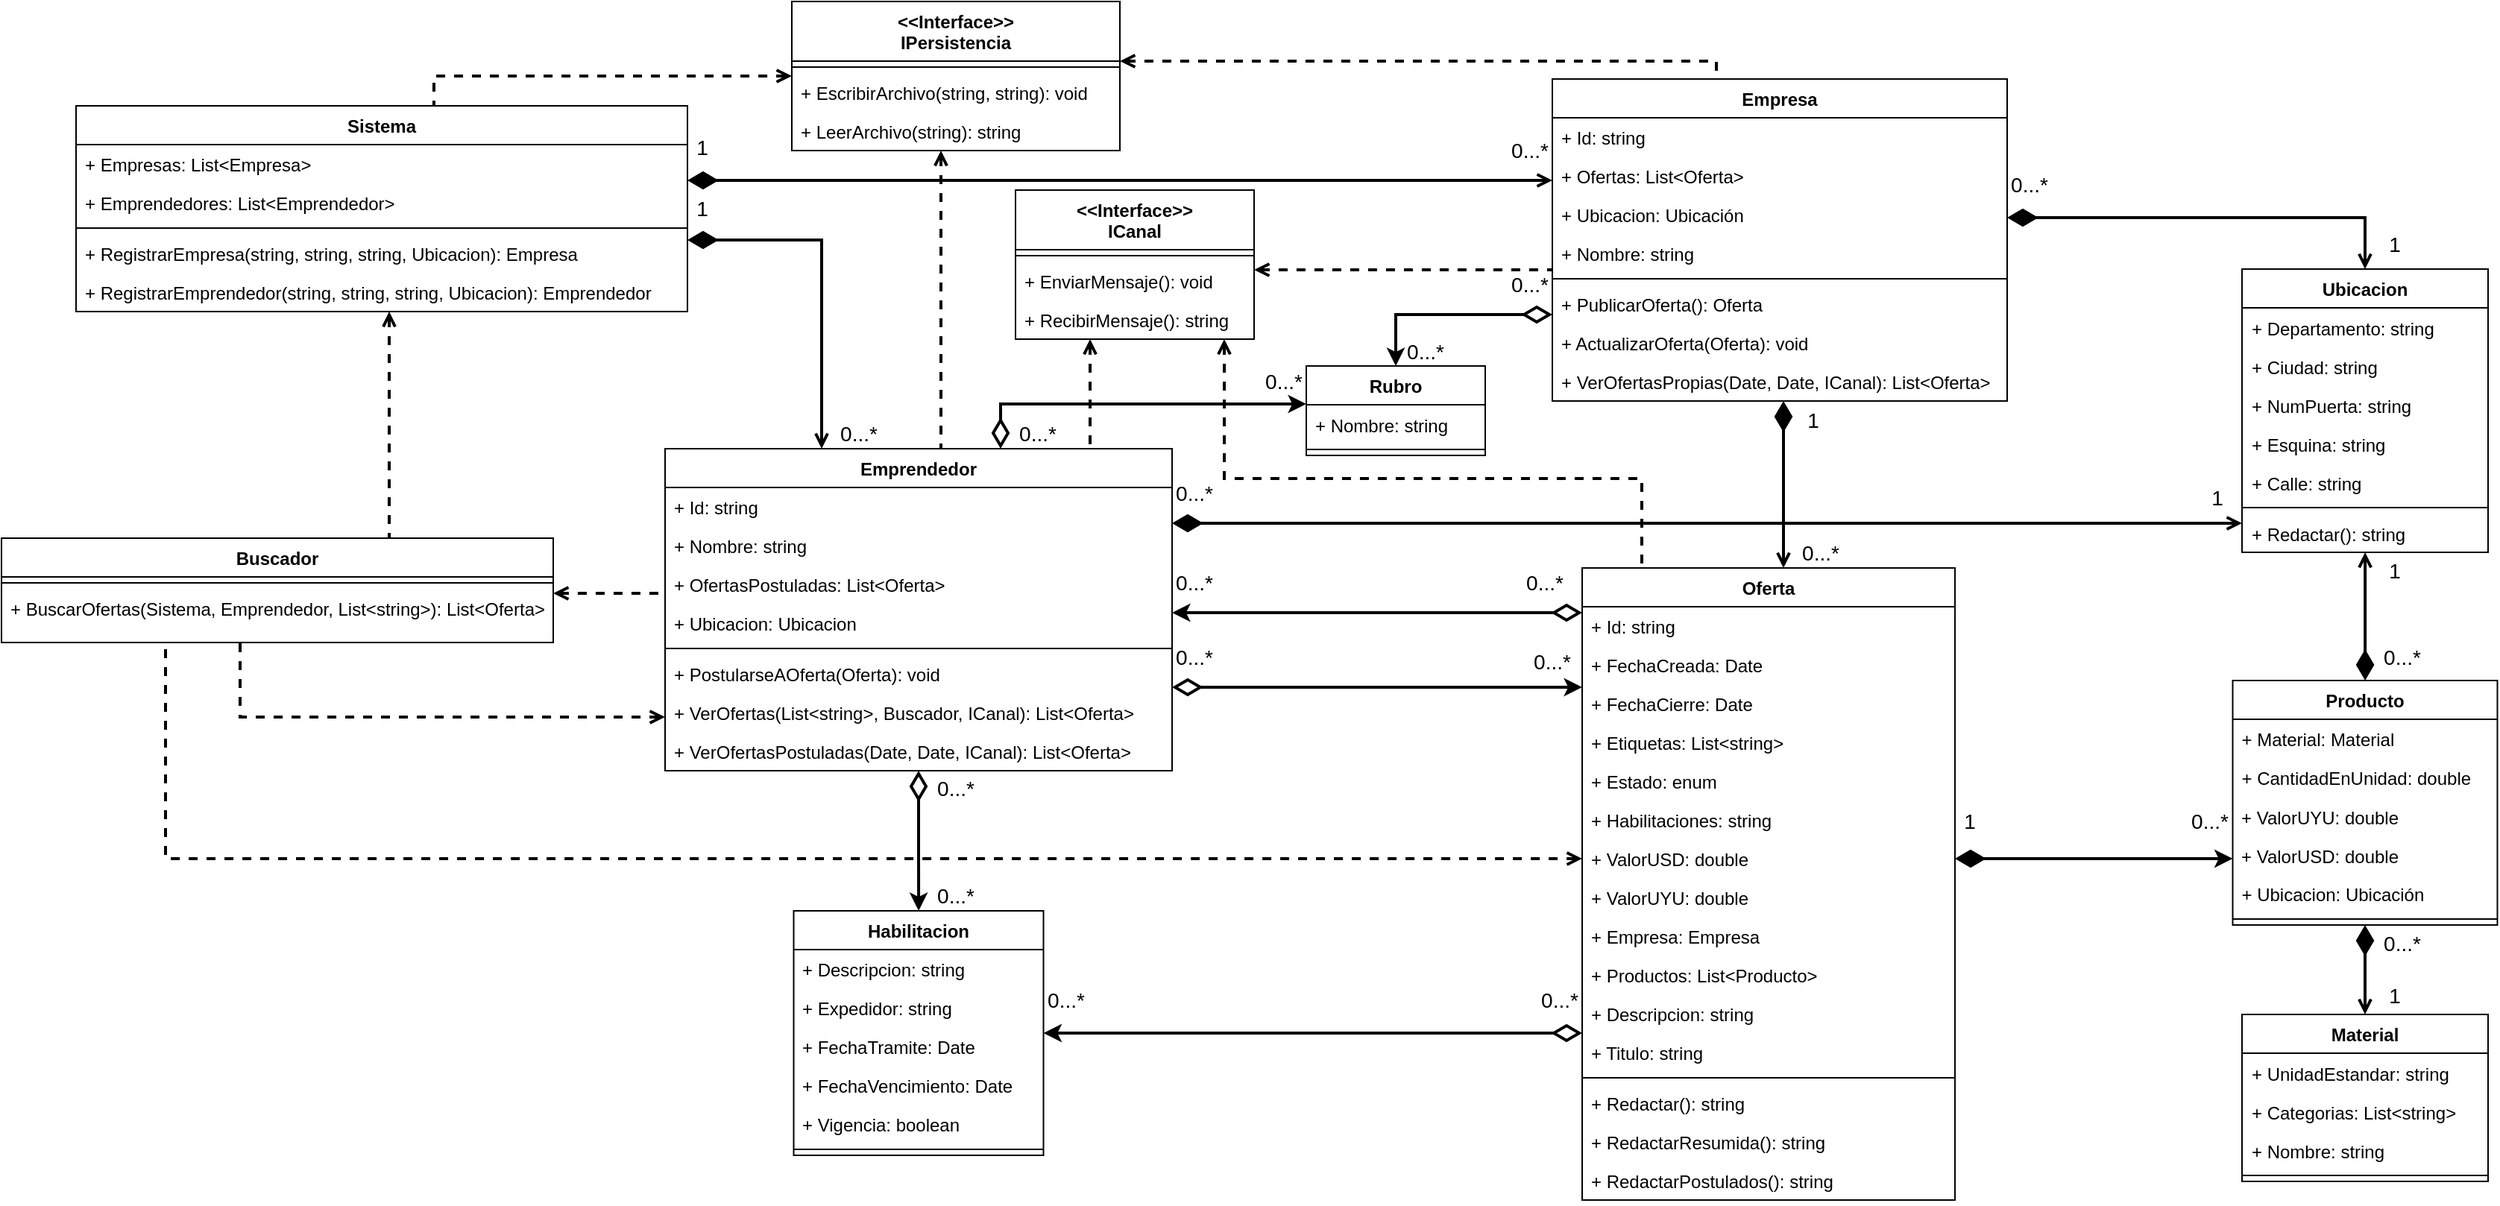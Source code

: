 <mxfile version="15.5.2" type="github">
  <diagram name="Page-1" id="c4acf3e9-155e-7222-9cf6-157b1a14988f">
    <mxGraphModel dx="2881" dy="1189" grid="1" gridSize="10" guides="1" tooltips="1" connect="1" arrows="1" fold="1" page="1" pageScale="1" pageWidth="850" pageHeight="1100" background="none" math="0" shadow="0">
      <root>
        <mxCell id="0" />
        <mxCell id="1" parent="0" />
        <mxCell id="OfuU6t0mR4pwS1KONoR3-117" style="edgeStyle=orthogonalEdgeStyle;rounded=0;orthogonalLoop=1;jettySize=auto;html=1;fontFamily=Verdana;fontSize=10;strokeWidth=2;endArrow=diamondThin;endFill=1;startArrow=open;startFill=0;endSize=15;startSize=6;" parent="1" source="vSx6mATfrNihocP2TiyH-39" target="vSx6mATfrNihocP2TiyH-15" edge="1">
          <mxGeometry relative="1" as="geometry">
            <Array as="points">
              <mxPoint x="835" y="360" />
              <mxPoint x="835" y="360" />
            </Array>
            <mxPoint x="720" y="340" as="sourcePoint" />
            <mxPoint x="525" y="335" as="targetPoint" />
          </mxGeometry>
        </mxCell>
        <mxCell id="OfuU6t0mR4pwS1KONoR3-112" style="edgeStyle=orthogonalEdgeStyle;rounded=0;orthogonalLoop=1;jettySize=auto;html=1;fontFamily=Verdana;fontSize=10;endArrow=diamondThin;endFill=1;startArrow=open;startFill=0;strokeWidth=2;endSize=15;" parent="1" source="vSx6mATfrNihocP2TiyH-28" target="vSx6mATfrNihocP2TiyH-12" edge="1">
          <mxGeometry relative="1" as="geometry">
            <Array as="points">
              <mxPoint x="190" y="160" />
            </Array>
            <mxPoint x="255" y="300" as="sourcePoint" />
          </mxGeometry>
        </mxCell>
        <mxCell id="OfuU6t0mR4pwS1KONoR3-115" style="edgeStyle=orthogonalEdgeStyle;rounded=0;orthogonalLoop=1;jettySize=auto;html=1;fontFamily=Verdana;fontSize=10;endArrow=diamondThin;endFill=1;startArrow=open;startFill=0;strokeWidth=2;endSize=15;" parent="1" source="vSx6mATfrNihocP2TiyH-15" target="vSx6mATfrNihocP2TiyH-12" edge="1">
          <mxGeometry relative="1" as="geometry">
            <mxPoint x="285" y="270" as="sourcePoint" />
            <Array as="points">
              <mxPoint x="290" y="120" />
              <mxPoint x="290" y="120" />
            </Array>
          </mxGeometry>
        </mxCell>
        <mxCell id="vSx6mATfrNihocP2TiyH-8" value="Buscador" style="swimlane;fontStyle=1;align=center;verticalAlign=top;childLayout=stackLayout;horizontal=1;startSize=26;horizontalStack=0;resizeParent=1;resizeParentMax=0;resizeLast=0;collapsible=1;marginBottom=0;hachureGap=4;pointerEvents=0;" parent="1" vertex="1">
          <mxGeometry x="-360" y="360" width="370" height="70" as="geometry" />
        </mxCell>
        <mxCell id="vSx6mATfrNihocP2TiyH-10" value="" style="line;strokeWidth=1;fillColor=none;align=left;verticalAlign=middle;spacingTop=-1;spacingLeft=3;spacingRight=3;rotatable=0;labelPosition=right;points=[];portConstraint=eastwest;" parent="vSx6mATfrNihocP2TiyH-8" vertex="1">
          <mxGeometry y="26" width="370" height="8" as="geometry" />
        </mxCell>
        <mxCell id="vSx6mATfrNihocP2TiyH-7" value="+ BuscarOfertas(Sistema, Emprendedor, List&amp;lt;string&amp;gt;): List&amp;lt;Oferta&amp;gt;" style="text;html=1;strokeColor=none;fillColor=none;align=left;verticalAlign=top;spacingLeft=4;spacingRight=4;whiteSpace=wrap;overflow=hidden;rotatable=0;points=[[0,0.5],[1,0.5]];portConstraint=eastwest;" parent="vSx6mATfrNihocP2TiyH-8" vertex="1">
          <mxGeometry y="34" width="370" height="36" as="geometry" />
        </mxCell>
        <mxCell id="vSx6mATfrNihocP2TiyH-12" value="Sistema&#xa;" style="swimlane;fontStyle=1;align=center;verticalAlign=top;childLayout=stackLayout;horizontal=1;startSize=26;horizontalStack=0;resizeParent=1;resizeParentMax=0;resizeLast=0;collapsible=1;marginBottom=0;hachureGap=4;pointerEvents=0;" parent="1" vertex="1">
          <mxGeometry x="-310" y="70" width="410" height="138" as="geometry" />
        </mxCell>
        <mxCell id="OfuU6t0mR4pwS1KONoR3-71" value="+ Empresas: List&lt;Empresa&gt;" style="text;strokeColor=none;fillColor=none;align=left;verticalAlign=top;spacingLeft=4;spacingRight=4;overflow=hidden;rotatable=0;points=[[0,0.5],[1,0.5]];portConstraint=eastwest;" parent="vSx6mATfrNihocP2TiyH-12" vertex="1">
          <mxGeometry y="26" width="410" height="26" as="geometry" />
        </mxCell>
        <mxCell id="OfuU6t0mR4pwS1KONoR3-72" value="+ Emprendedores: List&lt;Emprendedor&gt;" style="text;strokeColor=none;fillColor=none;align=left;verticalAlign=top;spacingLeft=4;spacingRight=4;overflow=hidden;rotatable=0;points=[[0,0.5],[1,0.5]];portConstraint=eastwest;" parent="vSx6mATfrNihocP2TiyH-12" vertex="1">
          <mxGeometry y="52" width="410" height="26" as="geometry" />
        </mxCell>
        <mxCell id="vSx6mATfrNihocP2TiyH-13" value="" style="line;strokeWidth=1;fillColor=none;align=left;verticalAlign=middle;spacingTop=-1;spacingLeft=3;spacingRight=3;rotatable=0;labelPosition=right;points=[];portConstraint=eastwest;" parent="vSx6mATfrNihocP2TiyH-12" vertex="1">
          <mxGeometry y="78" width="410" height="8" as="geometry" />
        </mxCell>
        <mxCell id="OfuU6t0mR4pwS1KONoR3-73" value="+ RegistrarEmpresa(string, string, string, Ubicacion): Empresa" style="text;strokeColor=none;fillColor=none;align=left;verticalAlign=top;spacingLeft=4;spacingRight=4;overflow=hidden;rotatable=0;points=[[0,0.5],[1,0.5]];portConstraint=eastwest;" parent="vSx6mATfrNihocP2TiyH-12" vertex="1">
          <mxGeometry y="86" width="410" height="26" as="geometry" />
        </mxCell>
        <mxCell id="OfuU6t0mR4pwS1KONoR3-74" value="+ RegistrarEmprendedor(string, string, string, Ubicacion): Emprendedor" style="text;strokeColor=none;fillColor=none;align=left;verticalAlign=top;spacingLeft=4;spacingRight=4;overflow=hidden;rotatable=0;points=[[0,0.5],[1,0.5]];portConstraint=eastwest;" parent="vSx6mATfrNihocP2TiyH-12" vertex="1">
          <mxGeometry y="112" width="410" height="26" as="geometry" />
        </mxCell>
        <mxCell id="vSx6mATfrNihocP2TiyH-15" value="Empresa" style="swimlane;fontStyle=1;align=center;verticalAlign=top;childLayout=stackLayout;horizontal=1;startSize=26;horizontalStack=0;resizeParent=1;resizeParentMax=0;resizeLast=0;collapsible=1;marginBottom=0;hachureGap=4;pointerEvents=0;" parent="1" vertex="1">
          <mxGeometry x="680" y="52" width="305" height="216" as="geometry" />
        </mxCell>
        <mxCell id="vSx6mATfrNihocP2TiyH-23" value="+ Id: string" style="text;strokeColor=none;fillColor=none;align=left;verticalAlign=top;spacingLeft=4;spacingRight=4;overflow=hidden;rotatable=0;points=[[0,0.5],[1,0.5]];portConstraint=eastwest;" parent="vSx6mATfrNihocP2TiyH-15" vertex="1">
          <mxGeometry y="26" width="305" height="26" as="geometry" />
        </mxCell>
        <mxCell id="OfuU6t0mR4pwS1KONoR3-102" value="+ Ofertas: List&amp;lt;Oferta&amp;gt;" style="text;html=1;strokeColor=none;fillColor=none;align=left;verticalAlign=top;spacingLeft=4;spacingRight=4;whiteSpace=wrap;overflow=hidden;rotatable=0;points=[[0,0.5],[1,0.5]];portConstraint=eastwest;" parent="vSx6mATfrNihocP2TiyH-15" vertex="1">
          <mxGeometry y="52" width="305" height="26" as="geometry" />
        </mxCell>
        <mxCell id="OfuU6t0mR4pwS1KONoR3-100" value="+ Ubicacion: Ubicación" style="text;strokeColor=none;fillColor=none;align=left;verticalAlign=top;spacingLeft=4;spacingRight=4;overflow=hidden;rotatable=0;points=[[0,0.5],[1,0.5]];portConstraint=eastwest;" parent="vSx6mATfrNihocP2TiyH-15" vertex="1">
          <mxGeometry y="78" width="305" height="26" as="geometry" />
        </mxCell>
        <mxCell id="OfuU6t0mR4pwS1KONoR3-99" value="+ Nombre: string" style="text;strokeColor=none;fillColor=none;align=left;verticalAlign=top;spacingLeft=4;spacingRight=4;overflow=hidden;rotatable=0;points=[[0,0.5],[1,0.5]];portConstraint=eastwest;" parent="vSx6mATfrNihocP2TiyH-15" vertex="1">
          <mxGeometry y="104" width="305" height="26" as="geometry" />
        </mxCell>
        <mxCell id="vSx6mATfrNihocP2TiyH-18" value="" style="line;strokeWidth=1;fillColor=none;align=left;verticalAlign=middle;spacingTop=-1;spacingLeft=3;spacingRight=3;rotatable=0;labelPosition=right;points=[];portConstraint=eastwest;" parent="vSx6mATfrNihocP2TiyH-15" vertex="1">
          <mxGeometry y="130" width="305" height="8" as="geometry" />
        </mxCell>
        <mxCell id="OfuU6t0mR4pwS1KONoR3-104" value="+ PublicarOferta(): Oferta" style="text;html=1;strokeColor=none;fillColor=none;align=left;verticalAlign=top;spacingLeft=4;spacingRight=4;whiteSpace=wrap;overflow=hidden;rotatable=0;points=[[0,0.5],[1,0.5]];portConstraint=eastwest;" parent="vSx6mATfrNihocP2TiyH-15" vertex="1">
          <mxGeometry y="138" width="305" height="26" as="geometry" />
        </mxCell>
        <mxCell id="vSx6mATfrNihocP2TiyH-120" value="+ ActualizarOferta(Oferta): void" style="text;html=1;strokeColor=none;fillColor=none;align=left;verticalAlign=top;spacingLeft=4;spacingRight=4;whiteSpace=wrap;overflow=hidden;rotatable=0;points=[[0,0.5],[1,0.5]];portConstraint=eastwest;" parent="vSx6mATfrNihocP2TiyH-15" vertex="1">
          <mxGeometry y="164" width="305" height="26" as="geometry" />
        </mxCell>
        <mxCell id="dwYmcji9vzRply6ok_k2-10" value="+ VerOfertasPropias(Date, Date, ICanal): List&amp;lt;Oferta&amp;gt;" style="text;html=1;strokeColor=none;fillColor=none;align=left;verticalAlign=top;spacingLeft=4;spacingRight=4;whiteSpace=wrap;overflow=hidden;rotatable=0;points=[[0,0.5],[1,0.5]];portConstraint=eastwest;" parent="vSx6mATfrNihocP2TiyH-15" vertex="1">
          <mxGeometry y="190" width="305" height="26" as="geometry" />
        </mxCell>
        <mxCell id="vSx6mATfrNihocP2TiyH-24" style="edgeStyle=orthogonalEdgeStyle;rounded=0;orthogonalLoop=1;jettySize=auto;html=1;fontFamily=Verdana;fontSize=10;endArrow=none;endFill=0;startArrow=open;startFill=0;dashed=1;strokeWidth=2;" parent="1" source="vSx6mATfrNihocP2TiyH-8" target="vSx6mATfrNihocP2TiyH-28" edge="1">
          <mxGeometry relative="1" as="geometry">
            <Array as="points">
              <mxPoint x="60" y="397" />
              <mxPoint x="60" y="397" />
            </Array>
            <mxPoint x="90" y="510" as="sourcePoint" />
            <mxPoint x="60" y="397" as="targetPoint" />
          </mxGeometry>
        </mxCell>
        <mxCell id="vSx6mATfrNihocP2TiyH-25" style="edgeStyle=orthogonalEdgeStyle;rounded=0;orthogonalLoop=1;jettySize=auto;html=1;fontFamily=Verdana;fontSize=10;endArrow=none;endFill=0;startArrow=open;startFill=0;dashed=1;strokeWidth=2;" parent="1" source="vSx6mATfrNihocP2TiyH-28" target="vSx6mATfrNihocP2TiyH-8" edge="1">
          <mxGeometry relative="1" as="geometry">
            <Array as="points">
              <mxPoint x="-200" y="480" />
            </Array>
            <mxPoint x="255" y="510" as="sourcePoint" />
            <mxPoint x="25" y="623" as="targetPoint" />
          </mxGeometry>
        </mxCell>
        <mxCell id="vSx6mATfrNihocP2TiyH-26" style="edgeStyle=orthogonalEdgeStyle;rounded=0;orthogonalLoop=1;jettySize=auto;html=1;fontFamily=Verdana;fontSize=10;endArrow=none;endFill=0;startArrow=open;startFill=0;dashed=1;strokeWidth=2;" parent="1" source="vSx6mATfrNihocP2TiyH-39" target="vSx6mATfrNihocP2TiyH-8" edge="1">
          <mxGeometry relative="1" as="geometry">
            <Array as="points">
              <mxPoint x="-250" y="575" />
            </Array>
            <mxPoint x="480" y="575" as="sourcePoint" />
            <mxPoint x="55" y="710" as="targetPoint" />
          </mxGeometry>
        </mxCell>
        <mxCell id="vSx6mATfrNihocP2TiyH-27" style="edgeStyle=orthogonalEdgeStyle;rounded=0;orthogonalLoop=1;jettySize=auto;html=1;fontFamily=Verdana;fontSize=10;endArrow=none;endFill=0;startArrow=open;startFill=0;dashed=1;strokeWidth=2;" parent="1" source="vSx6mATfrNihocP2TiyH-12" target="vSx6mATfrNihocP2TiyH-8" edge="1">
          <mxGeometry relative="1" as="geometry">
            <Array as="points">
              <mxPoint x="-100" y="340" />
              <mxPoint x="-100" y="340" />
            </Array>
            <mxPoint x="-180" y="230" as="sourcePoint" />
            <mxPoint x="-270" y="50" as="targetPoint" />
          </mxGeometry>
        </mxCell>
        <mxCell id="vSx6mATfrNihocP2TiyH-28" value="Emprendedor" style="swimlane;fontStyle=1;align=center;verticalAlign=top;childLayout=stackLayout;horizontal=1;startSize=26;horizontalStack=0;resizeParent=1;resizeParentMax=0;resizeLast=0;collapsible=1;marginBottom=0;hachureGap=4;pointerEvents=0;" parent="1" vertex="1">
          <mxGeometry x="85" y="300" width="340" height="216" as="geometry" />
        </mxCell>
        <mxCell id="OfuU6t0mR4pwS1KONoR3-89" value="+ Id: string" style="text;strokeColor=none;fillColor=none;align=left;verticalAlign=top;spacingLeft=4;spacingRight=4;overflow=hidden;rotatable=0;points=[[0,0.5],[1,0.5]];portConstraint=eastwest;" parent="vSx6mATfrNihocP2TiyH-28" vertex="1">
          <mxGeometry y="26" width="340" height="26" as="geometry" />
        </mxCell>
        <mxCell id="OfuU6t0mR4pwS1KONoR3-90" value="+ Nombre: string" style="text;strokeColor=none;fillColor=none;align=left;verticalAlign=top;spacingLeft=4;spacingRight=4;overflow=hidden;rotatable=0;points=[[0,0.5],[1,0.5]];portConstraint=eastwest;" parent="vSx6mATfrNihocP2TiyH-28" vertex="1">
          <mxGeometry y="52" width="340" height="26" as="geometry" />
        </mxCell>
        <mxCell id="OfuU6t0mR4pwS1KONoR3-93" value="+ OfertasPostuladas: List&amp;lt;Oferta&amp;gt;" style="text;html=1;strokeColor=none;fillColor=none;align=left;verticalAlign=top;spacingLeft=4;spacingRight=4;whiteSpace=wrap;overflow=hidden;rotatable=0;points=[[0,0.5],[1,0.5]];portConstraint=eastwest;" parent="vSx6mATfrNihocP2TiyH-28" vertex="1">
          <mxGeometry y="78" width="340" height="26" as="geometry" />
        </mxCell>
        <mxCell id="OfuU6t0mR4pwS1KONoR3-91" value="+ Ubicacion: Ubicacion" style="text;strokeColor=none;fillColor=none;align=left;verticalAlign=top;spacingLeft=4;spacingRight=4;overflow=hidden;rotatable=0;points=[[0,0.5],[1,0.5]];portConstraint=eastwest;" parent="vSx6mATfrNihocP2TiyH-28" vertex="1">
          <mxGeometry y="104" width="340" height="26" as="geometry" />
        </mxCell>
        <mxCell id="vSx6mATfrNihocP2TiyH-35" value="" style="line;strokeWidth=1;fillColor=none;align=left;verticalAlign=middle;spacingTop=-1;spacingLeft=3;spacingRight=3;rotatable=0;labelPosition=right;points=[];portConstraint=eastwest;" parent="vSx6mATfrNihocP2TiyH-28" vertex="1">
          <mxGeometry y="130" width="340" height="8" as="geometry" />
        </mxCell>
        <mxCell id="OfuU6t0mR4pwS1KONoR3-96" value="+ PostularseAOferta(Oferta): void" style="text;html=1;strokeColor=none;fillColor=none;align=left;verticalAlign=top;spacingLeft=4;spacingRight=4;whiteSpace=wrap;overflow=hidden;rotatable=0;points=[[0,0.5],[1,0.5]];portConstraint=eastwest;" parent="vSx6mATfrNihocP2TiyH-28" vertex="1">
          <mxGeometry y="138" width="340" height="26" as="geometry" />
        </mxCell>
        <mxCell id="dwYmcji9vzRply6ok_k2-11" value="+ VerOfertas(List&amp;lt;string&amp;gt;, Buscador, ICanal): List&amp;lt;Oferta&amp;gt;" style="text;html=1;strokeColor=none;fillColor=none;align=left;verticalAlign=top;spacingLeft=4;spacingRight=4;whiteSpace=wrap;overflow=hidden;rotatable=0;points=[[0,0.5],[1,0.5]];portConstraint=eastwest;" parent="vSx6mATfrNihocP2TiyH-28" vertex="1">
          <mxGeometry y="164" width="340" height="26" as="geometry" />
        </mxCell>
        <mxCell id="OfuU6t0mR4pwS1KONoR3-95" value="+ VerOfertasPostuladas(Date, Date, ICanal): List&amp;lt;Oferta&amp;gt;" style="text;html=1;strokeColor=none;fillColor=none;align=left;verticalAlign=top;spacingLeft=4;spacingRight=4;whiteSpace=wrap;overflow=hidden;rotatable=0;points=[[0,0.5],[1,0.5]];portConstraint=eastwest;" parent="vSx6mATfrNihocP2TiyH-28" vertex="1">
          <mxGeometry y="190" width="340" height="26" as="geometry" />
        </mxCell>
        <mxCell id="vSx6mATfrNihocP2TiyH-39" value="Oferta" style="swimlane;fontStyle=1;align=center;verticalAlign=top;childLayout=stackLayout;horizontal=1;startSize=26;horizontalStack=0;resizeParent=1;resizeParentMax=0;resizeLast=0;collapsible=1;marginBottom=0;hachureGap=4;pointerEvents=0;" parent="1" vertex="1">
          <mxGeometry x="700" y="380" width="250" height="424" as="geometry" />
        </mxCell>
        <mxCell id="OfuU6t0mR4pwS1KONoR3-68" value="+ Id: string" style="text;strokeColor=none;fillColor=none;align=left;verticalAlign=top;spacingLeft=4;spacingRight=4;overflow=hidden;rotatable=0;points=[[0,0.5],[1,0.5]];portConstraint=eastwest;" parent="vSx6mATfrNihocP2TiyH-39" vertex="1">
          <mxGeometry y="26" width="250" height="26" as="geometry" />
        </mxCell>
        <mxCell id="OfuU6t0mR4pwS1KONoR3-48" value="+ FechaCreada: Date" style="text;html=1;strokeColor=none;fillColor=none;align=left;verticalAlign=top;spacingLeft=4;spacingRight=4;whiteSpace=wrap;overflow=hidden;rotatable=0;points=[[0,0.5],[1,0.5]];portConstraint=eastwest;" parent="vSx6mATfrNihocP2TiyH-39" vertex="1">
          <mxGeometry y="52" width="250" height="26" as="geometry" />
        </mxCell>
        <mxCell id="OfuU6t0mR4pwS1KONoR3-49" value="+ FechaCierre: Date" style="text;html=1;strokeColor=none;fillColor=none;align=left;verticalAlign=top;spacingLeft=4;spacingRight=4;whiteSpace=wrap;overflow=hidden;rotatable=0;points=[[0,0.5],[1,0.5]];portConstraint=eastwest;" parent="vSx6mATfrNihocP2TiyH-39" vertex="1">
          <mxGeometry y="78" width="250" height="26" as="geometry" />
        </mxCell>
        <mxCell id="OfuU6t0mR4pwS1KONoR3-47" value="+ Etiquetas: List&amp;lt;string&amp;gt;" style="text;html=1;strokeColor=none;fillColor=none;align=left;verticalAlign=top;spacingLeft=4;spacingRight=4;whiteSpace=wrap;overflow=hidden;rotatable=0;points=[[0,0.5],[1,0.5]];portConstraint=eastwest;" parent="vSx6mATfrNihocP2TiyH-39" vertex="1">
          <mxGeometry y="104" width="250" height="26" as="geometry" />
        </mxCell>
        <mxCell id="OfuU6t0mR4pwS1KONoR3-46" value="+ Estado: enum" style="text;html=1;strokeColor=none;fillColor=none;align=left;verticalAlign=top;spacingLeft=4;spacingRight=4;whiteSpace=wrap;overflow=hidden;rotatable=0;points=[[0,0.5],[1,0.5]];portConstraint=eastwest;" parent="vSx6mATfrNihocP2TiyH-39" vertex="1">
          <mxGeometry y="130" width="250" height="26" as="geometry" />
        </mxCell>
        <mxCell id="dwYmcji9vzRply6ok_k2-9" value="+ Habilitaciones: string" style="text;html=1;strokeColor=none;fillColor=none;align=left;verticalAlign=top;spacingLeft=4;spacingRight=4;whiteSpace=wrap;overflow=hidden;rotatable=0;points=[[0,0.5],[1,0.5]];portConstraint=eastwest;" parent="vSx6mATfrNihocP2TiyH-39" vertex="1">
          <mxGeometry y="156" width="250" height="26" as="geometry" />
        </mxCell>
        <mxCell id="OfuU6t0mR4pwS1KONoR3-43" value="+ ValorUSD: double" style="text;html=1;strokeColor=none;fillColor=none;align=left;verticalAlign=top;spacingLeft=4;spacingRight=4;whiteSpace=wrap;overflow=hidden;rotatable=0;points=[[0,0.5],[1,0.5]];portConstraint=eastwest;" parent="vSx6mATfrNihocP2TiyH-39" vertex="1">
          <mxGeometry y="182" width="250" height="26" as="geometry" />
        </mxCell>
        <mxCell id="OfuU6t0mR4pwS1KONoR3-42" value="+ ValorUYU: double" style="text;html=1;strokeColor=none;fillColor=none;align=left;verticalAlign=top;spacingLeft=4;spacingRight=4;whiteSpace=wrap;overflow=hidden;rotatable=0;points=[[0,0.5],[1,0.5]];portConstraint=eastwest;" parent="vSx6mATfrNihocP2TiyH-39" vertex="1">
          <mxGeometry y="208" width="250" height="26" as="geometry" />
        </mxCell>
        <mxCell id="OfuU6t0mR4pwS1KONoR3-41" value="+ Empresa: Empresa" style="text;html=1;strokeColor=none;fillColor=none;align=left;verticalAlign=top;spacingLeft=4;spacingRight=4;whiteSpace=wrap;overflow=hidden;rotatable=0;points=[[0,0.5],[1,0.5]];portConstraint=eastwest;" parent="vSx6mATfrNihocP2TiyH-39" vertex="1">
          <mxGeometry y="234" width="250" height="26" as="geometry" />
        </mxCell>
        <mxCell id="OfuU6t0mR4pwS1KONoR3-40" value="+ Productos: List&lt;Producto&gt;" style="text;strokeColor=none;fillColor=none;align=left;verticalAlign=top;spacingLeft=4;spacingRight=4;overflow=hidden;rotatable=0;points=[[0,0.5],[1,0.5]];portConstraint=eastwest;" parent="vSx6mATfrNihocP2TiyH-39" vertex="1">
          <mxGeometry y="260" width="250" height="26" as="geometry" />
        </mxCell>
        <mxCell id="OfuU6t0mR4pwS1KONoR3-39" value="+ Descripcion: string" style="text;strokeColor=none;fillColor=none;align=left;verticalAlign=top;spacingLeft=4;spacingRight=4;overflow=hidden;rotatable=0;points=[[0,0.5],[1,0.5]];portConstraint=eastwest;" parent="vSx6mATfrNihocP2TiyH-39" vertex="1">
          <mxGeometry y="286" width="250" height="26" as="geometry" />
        </mxCell>
        <mxCell id="OfuU6t0mR4pwS1KONoR3-38" value="+ Titulo: string" style="text;strokeColor=none;fillColor=none;align=left;verticalAlign=top;spacingLeft=4;spacingRight=4;overflow=hidden;rotatable=0;points=[[0,0.5],[1,0.5]];portConstraint=eastwest;" parent="vSx6mATfrNihocP2TiyH-39" vertex="1">
          <mxGeometry y="312" width="250" height="26" as="geometry" />
        </mxCell>
        <mxCell id="vSx6mATfrNihocP2TiyH-45" value="" style="line;strokeWidth=1;fillColor=none;align=left;verticalAlign=middle;spacingTop=-1;spacingLeft=3;spacingRight=3;rotatable=0;labelPosition=right;points=[];portConstraint=eastwest;" parent="vSx6mATfrNihocP2TiyH-39" vertex="1">
          <mxGeometry y="338" width="250" height="8" as="geometry" />
        </mxCell>
        <mxCell id="OfuU6t0mR4pwS1KONoR3-53" value="+ Redactar(): string" style="text;html=1;strokeColor=none;fillColor=none;align=left;verticalAlign=top;spacingLeft=4;spacingRight=4;whiteSpace=wrap;overflow=hidden;rotatable=0;points=[[0,0.5],[1,0.5]];portConstraint=eastwest;" parent="vSx6mATfrNihocP2TiyH-39" vertex="1">
          <mxGeometry y="346" width="250" height="26" as="geometry" />
        </mxCell>
        <mxCell id="OfuU6t0mR4pwS1KONoR3-54" value="+ RedactarResumida(): string" style="text;html=1;strokeColor=none;fillColor=none;align=left;verticalAlign=top;spacingLeft=4;spacingRight=4;whiteSpace=wrap;overflow=hidden;rotatable=0;points=[[0,0.5],[1,0.5]];portConstraint=eastwest;" parent="vSx6mATfrNihocP2TiyH-39" vertex="1">
          <mxGeometry y="372" width="250" height="26" as="geometry" />
        </mxCell>
        <mxCell id="vSx6mATfrNihocP2TiyH-117" value="+ RedactarPostulados(): string" style="text;html=1;strokeColor=none;fillColor=none;align=left;verticalAlign=top;spacingLeft=4;spacingRight=4;whiteSpace=wrap;overflow=hidden;rotatable=0;points=[[0,0.5],[1,0.5]];portConstraint=eastwest;" parent="vSx6mATfrNihocP2TiyH-39" vertex="1">
          <mxGeometry y="398" width="250" height="26" as="geometry" />
        </mxCell>
        <mxCell id="vSx6mATfrNihocP2TiyH-48" style="edgeStyle=orthogonalEdgeStyle;rounded=0;orthogonalLoop=1;jettySize=auto;html=1;fontFamily=Verdana;fontSize=10;strokeWidth=2;startArrow=diamondThin;startFill=0;startSize=15;" parent="1" source="vSx6mATfrNihocP2TiyH-39" target="vSx6mATfrNihocP2TiyH-28" edge="1">
          <mxGeometry relative="1" as="geometry">
            <Array as="points">
              <mxPoint x="520" y="410" />
              <mxPoint x="520" y="410" />
            </Array>
            <mxPoint x="660" y="360" as="sourcePoint" />
            <mxPoint x="660" y="286" as="targetPoint" />
          </mxGeometry>
        </mxCell>
        <mxCell id="vSx6mATfrNihocP2TiyH-67" value="Producto" style="swimlane;fontStyle=1;align=center;verticalAlign=top;childLayout=stackLayout;horizontal=1;startSize=26;horizontalStack=0;resizeParent=1;resizeParentMax=0;resizeLast=0;collapsible=1;marginBottom=0;hachureGap=4;pointerEvents=0;" parent="1" vertex="1">
          <mxGeometry x="1136.25" y="455.5" width="177.5" height="164" as="geometry" />
        </mxCell>
        <mxCell id="OfuU6t0mR4pwS1KONoR3-34" value="+ Material: Material" style="text;strokeColor=none;fillColor=none;align=left;verticalAlign=top;spacingLeft=4;spacingRight=4;overflow=hidden;rotatable=0;points=[[0,0.5],[1,0.5]];portConstraint=eastwest;" parent="vSx6mATfrNihocP2TiyH-67" vertex="1">
          <mxGeometry y="26" width="177.5" height="26" as="geometry" />
        </mxCell>
        <mxCell id="OfuU6t0mR4pwS1KONoR3-25" value="+ CantidadEnUnidad: double" style="text;strokeColor=none;fillColor=none;align=left;verticalAlign=top;spacingLeft=4;spacingRight=4;overflow=hidden;rotatable=0;points=[[0,0.5],[1,0.5]];portConstraint=eastwest;" parent="vSx6mATfrNihocP2TiyH-67" vertex="1">
          <mxGeometry y="52" width="177.5" height="26" as="geometry" />
        </mxCell>
        <mxCell id="OfuU6t0mR4pwS1KONoR3-31" value="+ ValorUYU: double" style="text;html=1;strokeColor=none;fillColor=none;align=left;verticalAlign=top;spacingLeft=4;spacingRight=4;whiteSpace=wrap;overflow=hidden;rotatable=0;points=[[0,0.5],[1,0.5]];portConstraint=eastwest;" parent="vSx6mATfrNihocP2TiyH-67" vertex="1">
          <mxGeometry y="78" width="177.5" height="26" as="geometry" />
        </mxCell>
        <mxCell id="OfuU6t0mR4pwS1KONoR3-32" value="+ ValorUSD: double" style="text;html=1;strokeColor=none;fillColor=none;align=left;verticalAlign=top;spacingLeft=4;spacingRight=4;whiteSpace=wrap;overflow=hidden;rotatable=0;points=[[0,0.5],[1,0.5]];portConstraint=eastwest;" parent="vSx6mATfrNihocP2TiyH-67" vertex="1">
          <mxGeometry y="104" width="177.5" height="26" as="geometry" />
        </mxCell>
        <mxCell id="OfuU6t0mR4pwS1KONoR3-24" value="+ Ubicacion: Ubicación" style="text;strokeColor=none;fillColor=none;align=left;verticalAlign=top;spacingLeft=4;spacingRight=4;overflow=hidden;rotatable=0;points=[[0,0.5],[1,0.5]];portConstraint=eastwest;" parent="vSx6mATfrNihocP2TiyH-67" vertex="1">
          <mxGeometry y="130" width="177.5" height="26" as="geometry" />
        </mxCell>
        <mxCell id="vSx6mATfrNihocP2TiyH-70" value="" style="line;strokeWidth=1;fillColor=none;align=left;verticalAlign=middle;spacingTop=-1;spacingLeft=3;spacingRight=3;rotatable=0;labelPosition=right;points=[];portConstraint=eastwest;" parent="vSx6mATfrNihocP2TiyH-67" vertex="1">
          <mxGeometry y="156" width="177.5" height="8" as="geometry" />
        </mxCell>
        <mxCell id="vSx6mATfrNihocP2TiyH-73" style="edgeStyle=orthogonalEdgeStyle;rounded=0;orthogonalLoop=1;jettySize=auto;html=1;fontFamily=Verdana;fontSize=10;strokeWidth=2;startArrow=diamondThin;startFill=1;endSize=6;startSize=15;" parent="1" source="vSx6mATfrNihocP2TiyH-39" target="vSx6mATfrNihocP2TiyH-67" edge="1">
          <mxGeometry relative="1" as="geometry">
            <Array as="points">
              <mxPoint x="975" y="575" />
              <mxPoint x="975" y="575" />
            </Array>
            <mxPoint x="705" y="360" as="sourcePoint" />
            <mxPoint x="705" y="286" as="targetPoint" />
          </mxGeometry>
        </mxCell>
        <mxCell id="vSx6mATfrNihocP2TiyH-82" style="edgeStyle=orthogonalEdgeStyle;rounded=0;orthogonalLoop=1;jettySize=auto;html=1;fontFamily=Verdana;fontSize=10;endArrow=none;endFill=0;startArrow=open;startFill=0;dashed=1;strokeWidth=2;" parent="1" source="mH8yagIn12Yi0sGWKRNc-1" target="vSx6mATfrNihocP2TiyH-15" edge="1">
          <mxGeometry relative="1" as="geometry">
            <mxPoint x="595" y="186" as="sourcePoint" />
            <mxPoint x="155" y="130.0" as="targetPoint" />
            <Array as="points">
              <mxPoint x="600" y="180" />
              <mxPoint x="600" y="180" />
            </Array>
          </mxGeometry>
        </mxCell>
        <mxCell id="vSx6mATfrNihocP2TiyH-84" style="edgeStyle=orthogonalEdgeStyle;rounded=0;orthogonalLoop=1;jettySize=auto;html=1;fontFamily=Verdana;fontSize=10;endArrow=none;endFill=0;startArrow=open;startFill=0;dashed=1;strokeWidth=2;" parent="1" source="mH8yagIn12Yi0sGWKRNc-1" target="vSx6mATfrNihocP2TiyH-39" edge="1">
          <mxGeometry relative="1" as="geometry">
            <mxPoint x="535" y="323" as="sourcePoint" />
            <mxPoint x="590" y="323" as="targetPoint" />
            <Array as="points">
              <mxPoint x="460" y="320" />
              <mxPoint x="740" y="320" />
            </Array>
          </mxGeometry>
        </mxCell>
        <mxCell id="vSx6mATfrNihocP2TiyH-85" style="edgeStyle=orthogonalEdgeStyle;rounded=0;orthogonalLoop=1;jettySize=auto;html=1;fontFamily=Verdana;fontSize=10;endArrow=none;endFill=0;startArrow=open;startFill=0;dashed=1;strokeWidth=2;" parent="1" source="mH8yagIn12Yi0sGWKRNc-1" target="vSx6mATfrNihocP2TiyH-28" edge="1">
          <mxGeometry relative="1" as="geometry">
            <mxPoint x="480" y="256" as="sourcePoint" />
            <mxPoint x="800" y="360" as="targetPoint" />
            <Array as="points">
              <mxPoint x="370" y="270" />
              <mxPoint x="370" y="270" />
            </Array>
          </mxGeometry>
        </mxCell>
        <mxCell id="vSx6mATfrNihocP2TiyH-86" value="Material" style="swimlane;fontStyle=1;align=center;verticalAlign=top;childLayout=stackLayout;horizontal=1;startSize=26;horizontalStack=0;resizeParent=1;resizeParentMax=0;resizeLast=0;collapsible=1;marginBottom=0;hachureGap=4;pointerEvents=0;" parent="1" vertex="1">
          <mxGeometry x="1142.5" y="679.5" width="165" height="112" as="geometry" />
        </mxCell>
        <mxCell id="17acba5748e5396b-26" value="+ UnidadEstandar: string" style="text;html=1;strokeColor=none;fillColor=none;align=left;verticalAlign=top;spacingLeft=4;spacingRight=4;whiteSpace=wrap;overflow=hidden;rotatable=0;points=[[0,0.5],[1,0.5]];portConstraint=eastwest;" parent="vSx6mATfrNihocP2TiyH-86" vertex="1">
          <mxGeometry y="26" width="165" height="26" as="geometry" />
        </mxCell>
        <mxCell id="17acba5748e5396b-24" value="+ Categorias: List&amp;lt;string&amp;gt;" style="text;html=1;strokeColor=none;fillColor=none;align=left;verticalAlign=top;spacingLeft=4;spacingRight=4;whiteSpace=wrap;overflow=hidden;rotatable=0;points=[[0,0.5],[1,0.5]];portConstraint=eastwest;" parent="vSx6mATfrNihocP2TiyH-86" vertex="1">
          <mxGeometry y="52" width="165" height="26" as="geometry" />
        </mxCell>
        <mxCell id="17acba5748e5396b-21" value="+ Nombre: string" style="text;html=1;strokeColor=none;fillColor=none;align=left;verticalAlign=top;spacingLeft=4;spacingRight=4;whiteSpace=wrap;overflow=hidden;rotatable=0;points=[[0,0.5],[1,0.5]];portConstraint=eastwest;" parent="vSx6mATfrNihocP2TiyH-86" vertex="1">
          <mxGeometry y="78" width="165" height="26" as="geometry" />
        </mxCell>
        <mxCell id="vSx6mATfrNihocP2TiyH-92" value="" style="line;strokeWidth=1;fillColor=none;align=left;verticalAlign=middle;spacingTop=-1;spacingLeft=3;spacingRight=3;rotatable=0;labelPosition=right;points=[];portConstraint=eastwest;" parent="vSx6mATfrNihocP2TiyH-86" vertex="1">
          <mxGeometry y="104" width="165" height="8" as="geometry" />
        </mxCell>
        <mxCell id="vSx6mATfrNihocP2TiyH-93" style="edgeStyle=orthogonalEdgeStyle;rounded=0;orthogonalLoop=1;jettySize=auto;html=1;fontFamily=Verdana;fontSize=10;strokeWidth=2;endArrow=open;endFill=0;startArrow=diamondThin;startFill=1;startSize=15;" parent="1" source="vSx6mATfrNihocP2TiyH-67" target="vSx6mATfrNihocP2TiyH-86" edge="1">
          <mxGeometry relative="1" as="geometry">
            <Array as="points">
              <mxPoint x="1175" y="551.5" />
            </Array>
            <mxPoint x="1015" y="544.5" as="sourcePoint" />
            <mxPoint x="1285" y="249.5" as="targetPoint" />
          </mxGeometry>
        </mxCell>
        <mxCell id="vSx6mATfrNihocP2TiyH-94" value="Ubicacion" style="swimlane;fontStyle=1;align=center;verticalAlign=top;childLayout=stackLayout;horizontal=1;startSize=26;horizontalStack=0;resizeParent=1;resizeParentMax=0;resizeLast=0;collapsible=1;marginBottom=0;hachureGap=4;pointerEvents=0;" parent="1" vertex="1">
          <mxGeometry x="1142.5" y="179.5" width="165" height="190" as="geometry" />
        </mxCell>
        <mxCell id="OfuU6t0mR4pwS1KONoR3-12" value="+ Departamento: string" style="text;html=1;strokeColor=none;fillColor=none;align=left;verticalAlign=top;spacingLeft=4;spacingRight=4;whiteSpace=wrap;overflow=hidden;rotatable=0;points=[[0,0.5],[1,0.5]];portConstraint=eastwest;" parent="vSx6mATfrNihocP2TiyH-94" vertex="1">
          <mxGeometry y="26" width="165" height="26" as="geometry" />
        </mxCell>
        <mxCell id="OfuU6t0mR4pwS1KONoR3-11" value="+ Ciudad: string" style="text;html=1;strokeColor=none;fillColor=none;align=left;verticalAlign=top;spacingLeft=4;spacingRight=4;whiteSpace=wrap;overflow=hidden;rotatable=0;points=[[0,0.5],[1,0.5]];portConstraint=eastwest;" parent="vSx6mATfrNihocP2TiyH-94" vertex="1">
          <mxGeometry y="52" width="165" height="26" as="geometry" />
        </mxCell>
        <mxCell id="OfuU6t0mR4pwS1KONoR3-13" value="+ NumPuerta: string" style="text;html=1;strokeColor=none;fillColor=none;align=left;verticalAlign=top;spacingLeft=4;spacingRight=4;whiteSpace=wrap;overflow=hidden;rotatable=0;points=[[0,0.5],[1,0.5]];portConstraint=eastwest;" parent="vSx6mATfrNihocP2TiyH-94" vertex="1">
          <mxGeometry y="78" width="165" height="26" as="geometry" />
        </mxCell>
        <mxCell id="OfuU6t0mR4pwS1KONoR3-10" value="+ Esquina: string" style="text;html=1;strokeColor=none;fillColor=none;align=left;verticalAlign=top;spacingLeft=4;spacingRight=4;whiteSpace=wrap;overflow=hidden;rotatable=0;points=[[0,0.5],[1,0.5]];portConstraint=eastwest;" parent="vSx6mATfrNihocP2TiyH-94" vertex="1">
          <mxGeometry y="104" width="165" height="26" as="geometry" />
        </mxCell>
        <mxCell id="OfuU6t0mR4pwS1KONoR3-9" value="+ Calle: string" style="text;html=1;strokeColor=none;fillColor=none;align=left;verticalAlign=top;spacingLeft=4;spacingRight=4;whiteSpace=wrap;overflow=hidden;rotatable=0;points=[[0,0.5],[1,0.5]];portConstraint=eastwest;" parent="vSx6mATfrNihocP2TiyH-94" vertex="1">
          <mxGeometry y="130" width="165" height="26" as="geometry" />
        </mxCell>
        <mxCell id="vSx6mATfrNihocP2TiyH-100" value="" style="line;strokeWidth=1;fillColor=none;align=left;verticalAlign=middle;spacingTop=-1;spacingLeft=3;spacingRight=3;rotatable=0;labelPosition=right;points=[];portConstraint=eastwest;" parent="vSx6mATfrNihocP2TiyH-94" vertex="1">
          <mxGeometry y="156" width="165" height="8" as="geometry" />
        </mxCell>
        <mxCell id="vSx6mATfrNihocP2TiyH-101" value="+ Redactar(): string" style="text;html=1;strokeColor=none;fillColor=none;align=left;verticalAlign=top;spacingLeft=4;spacingRight=4;whiteSpace=wrap;overflow=hidden;rotatable=0;points=[[0,0.5],[1,0.5]];portConstraint=eastwest;" parent="vSx6mATfrNihocP2TiyH-94" vertex="1">
          <mxGeometry y="164" width="165" height="26" as="geometry" />
        </mxCell>
        <mxCell id="vSx6mATfrNihocP2TiyH-102" style="edgeStyle=orthogonalEdgeStyle;rounded=0;orthogonalLoop=1;jettySize=auto;html=1;fontFamily=Verdana;fontSize=10;strokeWidth=2;startArrow=diamondThin;startFill=1;startSize=15;endArrow=open;endFill=0;" parent="1" source="vSx6mATfrNihocP2TiyH-67" target="vSx6mATfrNihocP2TiyH-94" edge="1">
          <mxGeometry relative="1" as="geometry">
            <Array as="points">
              <mxPoint x="1225" y="429.5" />
              <mxPoint x="1225" y="429.5" />
            </Array>
            <mxPoint x="1255" y="403.5" as="sourcePoint" />
            <mxPoint x="1255" y="462.5" as="targetPoint" />
          </mxGeometry>
        </mxCell>
        <mxCell id="vSx6mATfrNihocP2TiyH-103" style="edgeStyle=orthogonalEdgeStyle;rounded=0;orthogonalLoop=1;jettySize=auto;html=1;fontFamily=Verdana;fontSize=10;strokeWidth=2;startArrow=diamondThin;startFill=1;endSize=6;startSize=15;endArrow=open;endFill=0;" parent="1" source="vSx6mATfrNihocP2TiyH-15" target="vSx6mATfrNihocP2TiyH-94" edge="1">
          <mxGeometry relative="1" as="geometry">
            <Array as="points">
              <mxPoint x="1025" y="145" />
              <mxPoint x="1025" y="145" />
            </Array>
            <mxPoint x="1255" y="290.0" as="sourcePoint" />
            <mxPoint x="1265" y="70" as="targetPoint" />
          </mxGeometry>
        </mxCell>
        <mxCell id="vSx6mATfrNihocP2TiyH-104" style="edgeStyle=orthogonalEdgeStyle;rounded=0;orthogonalLoop=1;jettySize=auto;html=1;fontFamily=Verdana;fontSize=10;strokeWidth=2;endArrow=open;endFill=0;startArrow=diamondThin;startFill=1;startSize=15;" parent="1" source="vSx6mATfrNihocP2TiyH-28" target="vSx6mATfrNihocP2TiyH-94" edge="1">
          <mxGeometry relative="1" as="geometry">
            <Array as="points">
              <mxPoint x="730" y="350" />
              <mxPoint x="730" y="350" />
            </Array>
            <mxPoint x="575" y="418" as="sourcePoint" />
            <mxPoint x="435" y="418" as="targetPoint" />
          </mxGeometry>
        </mxCell>
        <mxCell id="vSx6mATfrNihocP2TiyH-105" value="&lt;&lt;Interface&gt;&gt;&#xa;IPersistencia" style="swimlane;fontStyle=1;align=center;verticalAlign=top;childLayout=stackLayout;horizontal=1;startSize=40;horizontalStack=0;resizeParent=1;resizeParentMax=0;resizeLast=0;collapsible=1;marginBottom=0;hachureGap=4;pointerEvents=0;" parent="1" vertex="1">
          <mxGeometry x="170" width="220" height="100" as="geometry" />
        </mxCell>
        <mxCell id="vSx6mATfrNihocP2TiyH-111" value="" style="line;strokeWidth=1;fillColor=none;align=left;verticalAlign=middle;spacingTop=-1;spacingLeft=3;spacingRight=3;rotatable=0;labelPosition=right;points=[];portConstraint=eastwest;" parent="vSx6mATfrNihocP2TiyH-105" vertex="1">
          <mxGeometry y="40" width="220" height="8" as="geometry" />
        </mxCell>
        <mxCell id="vSx6mATfrNihocP2TiyH-113" value="+ EscribirArchivo(string, string): void" style="text;html=1;strokeColor=none;fillColor=none;align=left;verticalAlign=top;spacingLeft=4;spacingRight=4;whiteSpace=wrap;overflow=hidden;rotatable=0;points=[[0,0.5],[1,0.5]];portConstraint=eastwest;" parent="vSx6mATfrNihocP2TiyH-105" vertex="1">
          <mxGeometry y="48" width="220" height="26" as="geometry" />
        </mxCell>
        <mxCell id="vSx6mATfrNihocP2TiyH-112" value="+ LeerArchivo(string): string" style="text;html=1;strokeColor=none;fillColor=none;align=left;verticalAlign=top;spacingLeft=4;spacingRight=4;whiteSpace=wrap;overflow=hidden;rotatable=0;points=[[0,0.5],[1,0.5]];portConstraint=eastwest;" parent="vSx6mATfrNihocP2TiyH-105" vertex="1">
          <mxGeometry y="74" width="220" height="26" as="geometry" />
        </mxCell>
        <mxCell id="vSx6mATfrNihocP2TiyH-114" style="edgeStyle=orthogonalEdgeStyle;rounded=0;orthogonalLoop=1;jettySize=auto;html=1;fontFamily=Verdana;fontSize=10;endArrow=none;endFill=0;startArrow=open;startFill=0;dashed=1;strokeWidth=2;" parent="1" source="vSx6mATfrNihocP2TiyH-105" target="vSx6mATfrNihocP2TiyH-12" edge="1">
          <mxGeometry relative="1" as="geometry">
            <mxPoint x="630" y="130" as="sourcePoint" />
            <mxPoint x="110" y="130" as="targetPoint" />
            <Array as="points">
              <mxPoint x="300" y="50" />
              <mxPoint x="-70" y="50" />
            </Array>
          </mxGeometry>
        </mxCell>
        <mxCell id="vSx6mATfrNihocP2TiyH-115" style="edgeStyle=orthogonalEdgeStyle;rounded=0;orthogonalLoop=1;jettySize=auto;html=1;fontFamily=Verdana;fontSize=10;endArrow=none;endFill=0;startArrow=open;startFill=0;dashed=1;strokeWidth=2;" parent="1" source="vSx6mATfrNihocP2TiyH-105" target="vSx6mATfrNihocP2TiyH-15" edge="1">
          <mxGeometry relative="1" as="geometry">
            <mxPoint x="240" y="60.0" as="sourcePoint" />
            <mxPoint x="-60" y="80.0" as="targetPoint" />
            <Array as="points">
              <mxPoint x="790" y="40" />
            </Array>
          </mxGeometry>
        </mxCell>
        <mxCell id="vSx6mATfrNihocP2TiyH-116" style="edgeStyle=orthogonalEdgeStyle;rounded=0;orthogonalLoop=1;jettySize=auto;html=1;fontFamily=Verdana;fontSize=10;endArrow=none;endFill=0;startArrow=open;startFill=0;dashed=1;strokeWidth=2;" parent="1" source="vSx6mATfrNihocP2TiyH-105" target="vSx6mATfrNihocP2TiyH-28" edge="1">
          <mxGeometry relative="1" as="geometry">
            <mxPoint x="470" y="50.0" as="sourcePoint" />
            <mxPoint x="800" y="70.0" as="targetPoint" />
            <Array as="points">
              <mxPoint x="270" y="210" />
              <mxPoint x="270" y="210" />
            </Array>
          </mxGeometry>
        </mxCell>
        <mxCell id="PKBnGowhQyHv3xgLULpX-1" value="1" style="text;html=1;strokeColor=none;fillColor=none;align=center;verticalAlign=middle;whiteSpace=wrap;rounded=0;hachureGap=4;pointerEvents=0;fontSize=14;" parent="1" vertex="1">
          <mxGeometry x="845" y="268" width="20" height="25" as="geometry" />
        </mxCell>
        <mxCell id="PKBnGowhQyHv3xgLULpX-2" value="0...*" style="text;html=1;strokeColor=none;fillColor=none;align=center;verticalAlign=middle;whiteSpace=wrap;rounded=0;hachureGap=4;pointerEvents=0;fontSize=14;" parent="1" vertex="1">
          <mxGeometry x="845" y="360" width="30" height="20" as="geometry" />
        </mxCell>
        <mxCell id="PKBnGowhQyHv3xgLULpX-3" value="1" style="text;html=1;strokeColor=none;fillColor=none;align=center;verticalAlign=middle;whiteSpace=wrap;rounded=0;hachureGap=4;pointerEvents=0;fontSize=14;" parent="1" vertex="1">
          <mxGeometry x="1235" y="150" width="20" height="25" as="geometry" />
        </mxCell>
        <mxCell id="PKBnGowhQyHv3xgLULpX-4" value="0...*" style="text;html=1;strokeColor=none;fillColor=none;align=center;verticalAlign=middle;whiteSpace=wrap;rounded=0;hachureGap=4;pointerEvents=0;fontSize=14;" parent="1" vertex="1">
          <mxGeometry x="985" y="110" width="30" height="25" as="geometry" />
        </mxCell>
        <mxCell id="PKBnGowhQyHv3xgLULpX-5" value="1" style="text;html=1;strokeColor=none;fillColor=none;align=center;verticalAlign=middle;whiteSpace=wrap;rounded=0;hachureGap=4;pointerEvents=0;fontSize=14;" parent="1" vertex="1">
          <mxGeometry x="1235" y="369.5" width="20" height="25" as="geometry" />
        </mxCell>
        <mxCell id="PKBnGowhQyHv3xgLULpX-6" value="0...*" style="text;html=1;strokeColor=none;fillColor=none;align=center;verticalAlign=middle;whiteSpace=wrap;rounded=0;hachureGap=4;pointerEvents=0;fontSize=14;" parent="1" vertex="1">
          <mxGeometry x="1235" y="427.5" width="30" height="25" as="geometry" />
        </mxCell>
        <mxCell id="PKBnGowhQyHv3xgLULpX-7" value="0...*" style="text;html=1;strokeColor=none;fillColor=none;align=center;verticalAlign=middle;whiteSpace=wrap;rounded=0;hachureGap=4;pointerEvents=0;fontSize=14;" parent="1" vertex="1">
          <mxGeometry x="1235" y="619.5" width="30" height="25" as="geometry" />
        </mxCell>
        <mxCell id="PKBnGowhQyHv3xgLULpX-8" value="1" style="text;html=1;strokeColor=none;fillColor=none;align=center;verticalAlign=middle;whiteSpace=wrap;rounded=0;hachureGap=4;pointerEvents=0;fontSize=14;" parent="1" vertex="1">
          <mxGeometry x="1235" y="654.5" width="20" height="25" as="geometry" />
        </mxCell>
        <mxCell id="PKBnGowhQyHv3xgLULpX-10" value="0...*" style="text;html=1;strokeColor=none;fillColor=none;align=center;verticalAlign=middle;whiteSpace=wrap;rounded=0;hachureGap=4;pointerEvents=0;fontSize=14;" parent="1" vertex="1">
          <mxGeometry x="1106.25" y="537.5" width="30" height="25" as="geometry" />
        </mxCell>
        <mxCell id="PKBnGowhQyHv3xgLULpX-11" value="1" style="text;html=1;strokeColor=none;fillColor=none;align=center;verticalAlign=middle;whiteSpace=wrap;rounded=0;hachureGap=4;pointerEvents=0;fontSize=14;" parent="1" vertex="1">
          <mxGeometry x="950" y="537.5" width="20" height="25" as="geometry" />
        </mxCell>
        <mxCell id="PKBnGowhQyHv3xgLULpX-12" value="1" style="text;html=1;strokeColor=none;fillColor=none;align=center;verticalAlign=middle;whiteSpace=wrap;rounded=0;hachureGap=4;pointerEvents=0;fontSize=14;" parent="1" vertex="1">
          <mxGeometry x="100" y="85" width="20" height="25" as="geometry" />
        </mxCell>
        <mxCell id="PKBnGowhQyHv3xgLULpX-14" value="0...*" style="text;html=1;strokeColor=none;fillColor=none;align=center;verticalAlign=middle;whiteSpace=wrap;rounded=0;hachureGap=4;pointerEvents=0;fontSize=14;" parent="1" vertex="1">
          <mxGeometry x="650" y="90" width="30" height="20" as="geometry" />
        </mxCell>
        <mxCell id="PKBnGowhQyHv3xgLULpX-15" value="1" style="text;html=1;strokeColor=none;fillColor=none;align=center;verticalAlign=middle;whiteSpace=wrap;rounded=0;hachureGap=4;pointerEvents=0;fontSize=14;" parent="1" vertex="1">
          <mxGeometry x="100" y="126.5" width="20" height="25" as="geometry" />
        </mxCell>
        <mxCell id="PKBnGowhQyHv3xgLULpX-16" value="0...*" style="text;html=1;strokeColor=none;fillColor=none;align=center;verticalAlign=middle;whiteSpace=wrap;rounded=0;hachureGap=4;pointerEvents=0;fontSize=14;" parent="1" vertex="1">
          <mxGeometry x="200" y="280" width="30" height="20" as="geometry" />
        </mxCell>
        <mxCell id="PKBnGowhQyHv3xgLULpX-17" style="edgeStyle=orthogonalEdgeStyle;rounded=0;orthogonalLoop=1;jettySize=auto;html=1;fontFamily=Verdana;fontSize=10;strokeWidth=2;startArrow=diamondThin;startFill=0;startSize=15;" parent="1" source="vSx6mATfrNihocP2TiyH-28" target="vSx6mATfrNihocP2TiyH-39" edge="1">
          <mxGeometry relative="1" as="geometry">
            <Array as="points">
              <mxPoint x="500" y="460" />
              <mxPoint x="500" y="460" />
            </Array>
            <mxPoint x="575" y="418" as="sourcePoint" />
            <mxPoint x="435" y="418" as="targetPoint" />
          </mxGeometry>
        </mxCell>
        <mxCell id="dwYmcji9vzRply6ok_k2-1" value="0...*" style="text;html=1;strokeColor=none;fillColor=none;align=center;verticalAlign=middle;whiteSpace=wrap;rounded=0;hachureGap=4;pointerEvents=0;fontSize=14;" parent="1" vertex="1">
          <mxGeometry x="425" y="320" width="30" height="20" as="geometry" />
        </mxCell>
        <mxCell id="dwYmcji9vzRply6ok_k2-2" value="1" style="text;html=1;strokeColor=none;fillColor=none;align=center;verticalAlign=middle;whiteSpace=wrap;rounded=0;hachureGap=4;pointerEvents=0;fontSize=14;" parent="1" vertex="1">
          <mxGeometry x="1116.25" y="320" width="20" height="25" as="geometry" />
        </mxCell>
        <mxCell id="dwYmcji9vzRply6ok_k2-4" value="0...*" style="text;html=1;strokeColor=none;fillColor=none;align=center;verticalAlign=middle;whiteSpace=wrap;rounded=0;hachureGap=4;pointerEvents=0;fontSize=14;" parent="1" vertex="1">
          <mxGeometry x="425" y="430" width="30" height="20" as="geometry" />
        </mxCell>
        <mxCell id="dwYmcji9vzRply6ok_k2-6" value="0...*" style="text;html=1;strokeColor=none;fillColor=none;align=center;verticalAlign=middle;whiteSpace=wrap;rounded=0;hachureGap=4;pointerEvents=0;fontSize=14;" parent="1" vertex="1">
          <mxGeometry x="665" y="432.5" width="30" height="20" as="geometry" />
        </mxCell>
        <mxCell id="dwYmcji9vzRply6ok_k2-7" value="0...*" style="text;html=1;strokeColor=none;fillColor=none;align=center;verticalAlign=middle;whiteSpace=wrap;rounded=0;hachureGap=4;pointerEvents=0;fontSize=14;" parent="1" vertex="1">
          <mxGeometry x="660" y="380" width="30" height="20" as="geometry" />
        </mxCell>
        <mxCell id="dwYmcji9vzRply6ok_k2-8" value="0...*" style="text;html=1;strokeColor=none;fillColor=none;align=center;verticalAlign=middle;whiteSpace=wrap;rounded=0;hachureGap=4;pointerEvents=0;fontSize=14;" parent="1" vertex="1">
          <mxGeometry x="425" y="380" width="30" height="20" as="geometry" />
        </mxCell>
        <mxCell id="mH8yagIn12Yi0sGWKRNc-1" value="&lt;&lt;Interface&gt;&gt;&#xa;ICanal" style="swimlane;fontStyle=1;align=center;verticalAlign=top;childLayout=stackLayout;horizontal=1;startSize=40;horizontalStack=0;resizeParent=1;resizeParentMax=0;resizeLast=0;collapsible=1;marginBottom=0;hachureGap=4;pointerEvents=0;" parent="1" vertex="1">
          <mxGeometry x="320" y="126.5" width="160" height="100" as="geometry" />
        </mxCell>
        <mxCell id="mH8yagIn12Yi0sGWKRNc-2" value="" style="line;strokeWidth=1;fillColor=none;align=left;verticalAlign=middle;spacingTop=-1;spacingLeft=3;spacingRight=3;rotatable=0;labelPosition=right;points=[];portConstraint=eastwest;" parent="mH8yagIn12Yi0sGWKRNc-1" vertex="1">
          <mxGeometry y="40" width="160" height="8" as="geometry" />
        </mxCell>
        <mxCell id="vSx6mATfrNihocP2TiyH-75" value="+ EnviarMensaje(): void" style="text;strokeColor=none;fillColor=none;align=left;verticalAlign=top;spacingLeft=4;spacingRight=4;overflow=hidden;rotatable=0;points=[[0,0.5],[1,0.5]];portConstraint=eastwest;" parent="mH8yagIn12Yi0sGWKRNc-1" vertex="1">
          <mxGeometry y="48" width="160" height="26" as="geometry" />
        </mxCell>
        <mxCell id="vSx6mATfrNihocP2TiyH-76" value="+ RecibirMensaje(): string" style="text;strokeColor=none;fillColor=none;align=left;verticalAlign=top;spacingLeft=4;spacingRight=4;overflow=hidden;rotatable=0;points=[[0,0.5],[1,0.5]];portConstraint=eastwest;" parent="mH8yagIn12Yi0sGWKRNc-1" vertex="1">
          <mxGeometry y="74" width="160" height="26" as="geometry" />
        </mxCell>
        <mxCell id="FSzWA0WFF1zu2NpBAVLJ-1" value="Rubro" style="swimlane;fontStyle=1;align=center;verticalAlign=top;childLayout=stackLayout;horizontal=1;startSize=26;horizontalStack=0;resizeParent=1;resizeParentMax=0;resizeLast=0;collapsible=1;marginBottom=0;hachureGap=4;pointerEvents=0;" vertex="1" parent="1">
          <mxGeometry x="515" y="244.5" width="120" height="60" as="geometry" />
        </mxCell>
        <mxCell id="FSzWA0WFF1zu2NpBAVLJ-2" value="+ Nombre: string" style="text;html=1;strokeColor=none;fillColor=none;align=left;verticalAlign=top;spacingLeft=4;spacingRight=4;whiteSpace=wrap;overflow=hidden;rotatable=0;points=[[0,0.5],[1,0.5]];portConstraint=eastwest;" vertex="1" parent="FSzWA0WFF1zu2NpBAVLJ-1">
          <mxGeometry y="26" width="120" height="26" as="geometry" />
        </mxCell>
        <mxCell id="FSzWA0WFF1zu2NpBAVLJ-7" value="" style="line;strokeWidth=1;fillColor=none;align=left;verticalAlign=middle;spacingTop=-1;spacingLeft=3;spacingRight=3;rotatable=0;labelPosition=right;points=[];portConstraint=eastwest;" vertex="1" parent="FSzWA0WFF1zu2NpBAVLJ-1">
          <mxGeometry y="52" width="120" height="8" as="geometry" />
        </mxCell>
        <mxCell id="FSzWA0WFF1zu2NpBAVLJ-8" value="Habilitacion" style="swimlane;fontStyle=1;align=center;verticalAlign=top;childLayout=stackLayout;horizontal=1;startSize=26;horizontalStack=0;resizeParent=1;resizeParentMax=0;resizeLast=0;collapsible=1;marginBottom=0;hachureGap=4;pointerEvents=0;" vertex="1" parent="1">
          <mxGeometry x="171.25" y="610" width="167.5" height="164" as="geometry" />
        </mxCell>
        <mxCell id="FSzWA0WFF1zu2NpBAVLJ-9" value="+ Descripcion: string" style="text;html=1;strokeColor=none;fillColor=none;align=left;verticalAlign=top;spacingLeft=4;spacingRight=4;whiteSpace=wrap;overflow=hidden;rotatable=0;points=[[0,0.5],[1,0.5]];portConstraint=eastwest;" vertex="1" parent="FSzWA0WFF1zu2NpBAVLJ-8">
          <mxGeometry y="26" width="167.5" height="26" as="geometry" />
        </mxCell>
        <mxCell id="FSzWA0WFF1zu2NpBAVLJ-12" value="+ Expedidor: string" style="text;html=1;strokeColor=none;fillColor=none;align=left;verticalAlign=top;spacingLeft=4;spacingRight=4;whiteSpace=wrap;overflow=hidden;rotatable=0;points=[[0,0.5],[1,0.5]];portConstraint=eastwest;" vertex="1" parent="FSzWA0WFF1zu2NpBAVLJ-8">
          <mxGeometry y="52" width="167.5" height="26" as="geometry" />
        </mxCell>
        <mxCell id="FSzWA0WFF1zu2NpBAVLJ-14" value="+ FechaTramite: Date" style="text;html=1;strokeColor=none;fillColor=none;align=left;verticalAlign=top;spacingLeft=4;spacingRight=4;whiteSpace=wrap;overflow=hidden;rotatable=0;points=[[0,0.5],[1,0.5]];portConstraint=eastwest;" vertex="1" parent="FSzWA0WFF1zu2NpBAVLJ-8">
          <mxGeometry y="78" width="167.5" height="26" as="geometry" />
        </mxCell>
        <mxCell id="FSzWA0WFF1zu2NpBAVLJ-13" value="+ FechaVencimiento: Date" style="text;html=1;strokeColor=none;fillColor=none;align=left;verticalAlign=top;spacingLeft=4;spacingRight=4;whiteSpace=wrap;overflow=hidden;rotatable=0;points=[[0,0.5],[1,0.5]];portConstraint=eastwest;" vertex="1" parent="FSzWA0WFF1zu2NpBAVLJ-8">
          <mxGeometry y="104" width="167.5" height="26" as="geometry" />
        </mxCell>
        <mxCell id="FSzWA0WFF1zu2NpBAVLJ-11" value="+ Vigencia: boolean" style="text;html=1;strokeColor=none;fillColor=none;align=left;verticalAlign=top;spacingLeft=4;spacingRight=4;whiteSpace=wrap;overflow=hidden;rotatable=0;points=[[0,0.5],[1,0.5]];portConstraint=eastwest;" vertex="1" parent="FSzWA0WFF1zu2NpBAVLJ-8">
          <mxGeometry y="130" width="167.5" height="26" as="geometry" />
        </mxCell>
        <mxCell id="FSzWA0WFF1zu2NpBAVLJ-10" value="" style="line;strokeWidth=1;fillColor=none;align=left;verticalAlign=middle;spacingTop=-1;spacingLeft=3;spacingRight=3;rotatable=0;labelPosition=right;points=[];portConstraint=eastwest;" vertex="1" parent="FSzWA0WFF1zu2NpBAVLJ-8">
          <mxGeometry y="156" width="167.5" height="8" as="geometry" />
        </mxCell>
        <mxCell id="FSzWA0WFF1zu2NpBAVLJ-16" value="0...*" style="text;html=1;strokeColor=none;fillColor=none;align=center;verticalAlign=middle;whiteSpace=wrap;rounded=0;hachureGap=4;pointerEvents=0;fontSize=14;" vertex="1" parent="1">
          <mxGeometry x="265" y="518" width="30" height="20" as="geometry" />
        </mxCell>
        <mxCell id="FSzWA0WFF1zu2NpBAVLJ-17" value="0...*" style="text;html=1;strokeColor=none;fillColor=none;align=center;verticalAlign=middle;whiteSpace=wrap;rounded=0;hachureGap=4;pointerEvents=0;fontSize=14;" vertex="1" parent="1">
          <mxGeometry x="265" y="590" width="30" height="20" as="geometry" />
        </mxCell>
        <mxCell id="FSzWA0WFF1zu2NpBAVLJ-18" style="edgeStyle=orthogonalEdgeStyle;rounded=0;orthogonalLoop=1;jettySize=auto;html=1;fontFamily=Verdana;fontSize=10;strokeWidth=2;startArrow=diamondThin;startFill=0;startSize=15;" edge="1" parent="1" source="vSx6mATfrNihocP2TiyH-28" target="FSzWA0WFF1zu2NpBAVLJ-8">
          <mxGeometry relative="1" as="geometry">
            <Array as="points" />
            <mxPoint x="410" y="599.5" as="sourcePoint" />
            <mxPoint x="550" y="599.5" as="targetPoint" />
          </mxGeometry>
        </mxCell>
        <mxCell id="FSzWA0WFF1zu2NpBAVLJ-19" style="edgeStyle=orthogonalEdgeStyle;rounded=0;orthogonalLoop=1;jettySize=auto;html=1;fontFamily=Verdana;fontSize=10;strokeWidth=2;startArrow=diamondThin;startFill=0;startSize=15;" edge="1" parent="1" source="vSx6mATfrNihocP2TiyH-39" target="FSzWA0WFF1zu2NpBAVLJ-8">
          <mxGeometry relative="1" as="geometry">
            <Array as="points">
              <mxPoint x="530" y="692" />
              <mxPoint x="530" y="692" />
            </Array>
            <mxPoint x="265" y="552" as="sourcePoint" />
            <mxPoint x="265" y="620" as="targetPoint" />
          </mxGeometry>
        </mxCell>
        <mxCell id="FSzWA0WFF1zu2NpBAVLJ-20" style="edgeStyle=orthogonalEdgeStyle;rounded=0;orthogonalLoop=1;jettySize=auto;html=1;fontFamily=Verdana;fontSize=10;strokeWidth=2;startArrow=diamondThin;startFill=0;startSize=15;" edge="1" parent="1" source="vSx6mATfrNihocP2TiyH-15" target="FSzWA0WFF1zu2NpBAVLJ-1">
          <mxGeometry relative="1" as="geometry">
            <Array as="points">
              <mxPoint x="575" y="210" />
            </Array>
            <mxPoint x="435.0" y="469.941" as="sourcePoint" />
            <mxPoint x="710.0" y="469.941" as="targetPoint" />
          </mxGeometry>
        </mxCell>
        <mxCell id="FSzWA0WFF1zu2NpBAVLJ-21" style="edgeStyle=orthogonalEdgeStyle;rounded=0;orthogonalLoop=1;jettySize=auto;html=1;fontFamily=Verdana;fontSize=10;strokeWidth=2;startArrow=diamondThin;startFill=0;startSize=15;" edge="1" parent="1" source="vSx6mATfrNihocP2TiyH-28" target="FSzWA0WFF1zu2NpBAVLJ-1">
          <mxGeometry relative="1" as="geometry">
            <Array as="points">
              <mxPoint x="310" y="270" />
            </Array>
            <mxPoint x="765" y="305.5" as="sourcePoint" />
            <mxPoint x="660" y="340" as="targetPoint" />
          </mxGeometry>
        </mxCell>
        <mxCell id="FSzWA0WFF1zu2NpBAVLJ-22" value="0...*" style="text;html=1;strokeColor=none;fillColor=none;align=center;verticalAlign=middle;whiteSpace=wrap;rounded=0;hachureGap=4;pointerEvents=0;fontSize=14;" vertex="1" parent="1">
          <mxGeometry x="320" y="280" width="30" height="20" as="geometry" />
        </mxCell>
        <mxCell id="FSzWA0WFF1zu2NpBAVLJ-23" value="0...*" style="text;html=1;strokeColor=none;fillColor=none;align=center;verticalAlign=middle;whiteSpace=wrap;rounded=0;hachureGap=4;pointerEvents=0;fontSize=14;" vertex="1" parent="1">
          <mxGeometry x="485" y="244.5" width="30" height="20" as="geometry" />
        </mxCell>
        <mxCell id="FSzWA0WFF1zu2NpBAVLJ-24" value="0...*" style="text;html=1;strokeColor=none;fillColor=none;align=center;verticalAlign=middle;whiteSpace=wrap;rounded=0;hachureGap=4;pointerEvents=0;fontSize=14;" vertex="1" parent="1">
          <mxGeometry x="650" y="179.5" width="30" height="20" as="geometry" />
        </mxCell>
        <mxCell id="FSzWA0WFF1zu2NpBAVLJ-25" value="0...*" style="text;html=1;strokeColor=none;fillColor=none;align=center;verticalAlign=middle;whiteSpace=wrap;rounded=0;hachureGap=4;pointerEvents=0;fontSize=14;" vertex="1" parent="1">
          <mxGeometry x="580" y="224.5" width="30" height="20" as="geometry" />
        </mxCell>
        <mxCell id="FSzWA0WFF1zu2NpBAVLJ-28" value="0...*" style="text;html=1;strokeColor=none;fillColor=none;align=center;verticalAlign=middle;whiteSpace=wrap;rounded=0;hachureGap=4;pointerEvents=0;fontSize=14;" vertex="1" parent="1">
          <mxGeometry x="338.75" y="659.5" width="30" height="20" as="geometry" />
        </mxCell>
        <mxCell id="FSzWA0WFF1zu2NpBAVLJ-29" value="0...*" style="text;html=1;strokeColor=none;fillColor=none;align=center;verticalAlign=middle;whiteSpace=wrap;rounded=0;hachureGap=4;pointerEvents=0;fontSize=14;" vertex="1" parent="1">
          <mxGeometry x="670" y="659.5" width="30" height="20" as="geometry" />
        </mxCell>
      </root>
    </mxGraphModel>
  </diagram>
</mxfile>
